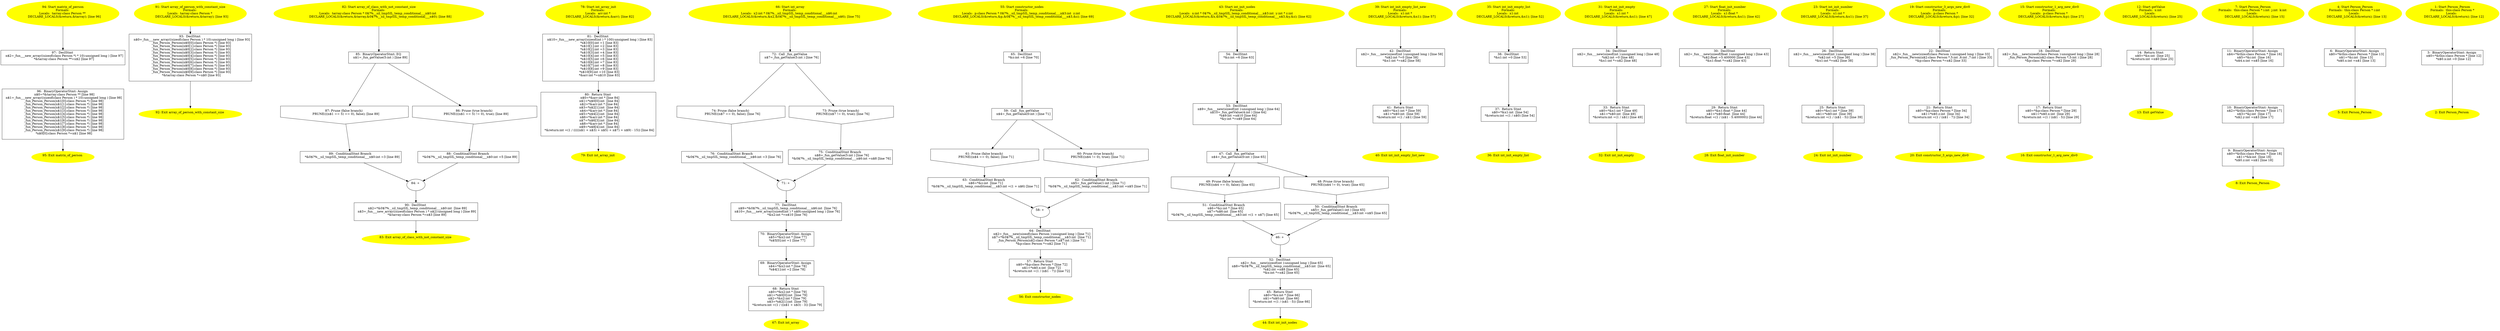 /* @generated */
digraph iCFG {
97 [label="97:  DeclStmt \n   n$2=_fun___new_array((sizeof(class Person *) * 10):unsigned long ) [line 97]\n  *&tarray:class Person **=n$2 [line 97]\n " shape="box"]
	

	 97 -> 96 ;
96 [label="96:  BinaryOperatorStmt: Assign \n   n$0=*&tarray:class Person ** [line 98]\n  n$1=_fun___new_array((sizeof(class Person ) * 10):unsigned long ) [line 98]\n  _fun_Person_Person(n$1[0]:class Person *) [line 98]\n  _fun_Person_Person(n$1[1]:class Person *) [line 98]\n  _fun_Person_Person(n$1[2]:class Person *) [line 98]\n  _fun_Person_Person(n$1[3]:class Person *) [line 98]\n  _fun_Person_Person(n$1[4]:class Person *) [line 98]\n  _fun_Person_Person(n$1[5]:class Person *) [line 98]\n  _fun_Person_Person(n$1[6]:class Person *) [line 98]\n  _fun_Person_Person(n$1[7]:class Person *) [line 98]\n  _fun_Person_Person(n$1[8]:class Person *) [line 98]\n  _fun_Person_Person(n$1[9]:class Person *) [line 98]\n  *n$0[0]:class Person *=n$1 [line 98]\n " shape="box"]
	

	 96 -> 95 ;
95 [label="95: Exit matrix_of_person \n  " color=yellow style=filled]
	

94 [label="94: Start matrix_of_person\nFormals: \nLocals:  tarray:class Person ** \n   DECLARE_LOCALS(&return,&tarray); [line 96]\n " color=yellow style=filled]
	

	 94 -> 97 ;
93 [label="93:  DeclStmt \n   n$0=_fun___new_array((sizeof(class Person ) * 10):unsigned long ) [line 93]\n  _fun_Person_Person(n$0[0]:class Person *) [line 93]\n  _fun_Person_Person(n$0[1]:class Person *) [line 93]\n  _fun_Person_Person(n$0[2]:class Person *) [line 93]\n  _fun_Person_Person(n$0[3]:class Person *) [line 93]\n  _fun_Person_Person(n$0[4]:class Person *) [line 93]\n  _fun_Person_Person(n$0[5]:class Person *) [line 93]\n  _fun_Person_Person(n$0[6]:class Person *) [line 93]\n  _fun_Person_Person(n$0[7]:class Person *) [line 93]\n  _fun_Person_Person(n$0[8]:class Person *) [line 93]\n  _fun_Person_Person(n$0[9]:class Person *) [line 93]\n  *&tarray:class Person *=n$0 [line 93]\n " shape="box"]
	

	 93 -> 92 ;
92 [label="92: Exit array_of_person_with_constant_size \n  " color=yellow style=filled]
	

91 [label="91: Start array_of_person_with_constant_size\nFormals: \nLocals:  tarray:class Person * \n   DECLARE_LOCALS(&return,&tarray); [line 93]\n " color=yellow style=filled]
	

	 91 -> 93 ;
90 [label="90:  DeclStmt \n   n$2=*&0$?%__sil_tmpSIL_temp_conditional___n$0:int  [line 89]\n  n$3=_fun___new_array((sizeof(class Person ) * n$2):unsigned long ) [line 89]\n  *&tarray:class Person *=n$3 [line 89]\n " shape="box"]
	

	 90 -> 83 ;
89 [label="89:  ConditinalStmt Branch \n   *&0$?%__sil_tmpSIL_temp_conditional___n$0:int =3 [line 89]\n " shape="box"]
	

	 89 -> 84 ;
88 [label="88:  ConditinalStmt Branch \n   *&0$?%__sil_tmpSIL_temp_conditional___n$0:int =5 [line 89]\n " shape="box"]
	

	 88 -> 84 ;
87 [label="87: Prune (false branch) \n   PRUNE(((n$1 == 5) == 0), false); [line 89]\n " shape="invhouse"]
	

	 87 -> 89 ;
86 [label="86: Prune (true branch) \n   PRUNE(((n$1 == 5) != 0), true); [line 89]\n " shape="invhouse"]
	

	 86 -> 88 ;
85 [label="85:  BinaryOperatorStmt: EQ \n   n$1=_fun_getValue(5:int ) [line 89]\n " shape="box"]
	

	 85 -> 86 ;
	 85 -> 87 ;
84 [label="84: + \n  " ]
	

	 84 -> 90 ;
83 [label="83: Exit array_of_class_with_not_constant_size \n  " color=yellow style=filled]
	

82 [label="82: Start array_of_class_with_not_constant_size\nFormals: \nLocals:  tarray:class Person * 0$?%__sil_tmpSIL_temp_conditional___n$0:int  \n   DECLARE_LOCALS(&return,&tarray,&0$?%__sil_tmpSIL_temp_conditional___n$0); [line 88]\n " color=yellow style=filled]
	

	 82 -> 85 ;
81 [label="81:  DeclStmt \n   n$10=_fun___new_array((sizeof(int ) * 100):unsigned long ) [line 83]\n  *n$10[0]:int =1 [line 83]\n  *n$10[1]:int =2 [line 83]\n  *n$10[2]:int =3 [line 83]\n  *n$10[3]:int =4 [line 83]\n  *n$10[4]:int =5 [line 83]\n  *n$10[5]:int =6 [line 83]\n  *n$10[6]:int =7 [line 83]\n  *n$10[7]:int =8 [line 83]\n  *n$10[8]:int =9 [line 83]\n  *n$10[9]:int =10 [line 83]\n  *&arr:int *=n$10 [line 83]\n " shape="box"]
	

	 81 -> 80 ;
80 [label="80:  Return Stmt \n   n$0=*&arr:int * [line 84]\n  n$1=*n$0[0]:int  [line 84]\n  n$2=*&arr:int * [line 84]\n  n$3=*n$2[1]:int  [line 84]\n  n$4=*&arr:int * [line 84]\n  n$5=*n$4[2]:int  [line 84]\n  n$6=*&arr:int * [line 84]\n  n$7=*n$6[3]:int  [line 84]\n  n$8=*&arr:int * [line 84]\n  n$9=*n$8[4]:int  [line 84]\n  *&return:int =(1 / (((((n$1 + n$3) + n$5) + n$7) + n$9) - 15)) [line 84]\n " shape="box"]
	

	 80 -> 79 ;
79 [label="79: Exit int_array_init \n  " color=yellow style=filled]
	

78 [label="78: Start int_array_init\nFormals: \nLocals:  arr:int * \n   DECLARE_LOCALS(&return,&arr); [line 82]\n " color=yellow style=filled]
	

	 78 -> 81 ;
77 [label="77:  DeclStmt \n   n$9=*&0$?%__sil_tmpSIL_temp_conditional___n$6:int  [line 76]\n  n$10=_fun___new_array((sizeof(int ) * n$9):unsigned long ) [line 76]\n  *&x2:int *=n$10 [line 76]\n " shape="box"]
	

	 77 -> 70 ;
76 [label="76:  ConditinalStmt Branch \n   *&0$?%__sil_tmpSIL_temp_conditional___n$6:int =3 [line 76]\n " shape="box"]
	

	 76 -> 71 ;
75 [label="75:  ConditinalStmt Branch \n   n$8=_fun_getValue(5:int ) [line 76]\n  *&0$?%__sil_tmpSIL_temp_conditional___n$6:int =n$8 [line 76]\n " shape="box"]
	

	 75 -> 71 ;
74 [label="74: Prune (false branch) \n   PRUNE((n$7 == 0), false); [line 76]\n " shape="invhouse"]
	

	 74 -> 76 ;
73 [label="73: Prune (true branch) \n   PRUNE((n$7 != 0), true); [line 76]\n " shape="invhouse"]
	

	 73 -> 75 ;
72 [label="72:  Call _fun_getValue \n   n$7=_fun_getValue(5:int ) [line 76]\n " shape="box"]
	

	 72 -> 73 ;
	 72 -> 74 ;
71 [label="71: + \n  " ]
	

	 71 -> 77 ;
70 [label="70:  BinaryOperatorStmt: Assign \n   n$5=*&x2:int * [line 77]\n  *n$5[0]:int =1 [line 77]\n " shape="box"]
	

	 70 -> 69 ;
69 [label="69:  BinaryOperatorStmt: Assign \n   n$4=*&x2:int * [line 78]\n  *n$4[1]:int =2 [line 78]\n " shape="box"]
	

	 69 -> 68 ;
68 [label="68:  Return Stmt \n   n$0=*&x2:int * [line 79]\n  n$1=*n$0[0]:int  [line 79]\n  n$2=*&x2:int * [line 79]\n  n$3=*n$2[1]:int  [line 79]\n  *&return:int =(1 / ((n$1 + n$3) - 3)) [line 79]\n " shape="box"]
	

	 68 -> 67 ;
67 [label="67: Exit int_array \n  " color=yellow style=filled]
	

66 [label="66: Start int_array\nFormals: \nLocals:  x2:int * 0$?%__sil_tmpSIL_temp_conditional___n$6:int  \n   DECLARE_LOCALS(&return,&x2,&0$?%__sil_tmpSIL_temp_conditional___n$6); [line 75]\n " color=yellow style=filled]
	

	 66 -> 72 ;
65 [label="65:  DeclStmt \n   *&z:int =6 [line 70]\n " shape="box"]
	

	 65 -> 59 ;
64 [label="64:  DeclStmt \n   n$2=_fun___new(sizeof(class Person ):unsigned long ) [line 71]\n  n$7=*&0$?%__sil_tmpSIL_temp_conditional___n$3:int  [line 71]\n  _fun_Person_Person(n$2:class Person *,n$7:int ) [line 71]\n  *&p:class Person *=n$2 [line 71]\n " shape="box"]
	

	 64 -> 57 ;
63 [label="63:  ConditinalStmt Branch \n   n$6=*&z:int  [line 71]\n  *&0$?%__sil_tmpSIL_temp_conditional___n$3:int =(1 + n$6) [line 71]\n " shape="box"]
	

	 63 -> 58 ;
62 [label="62:  ConditinalStmt Branch \n   n$5=_fun_getValue(1:int ) [line 71]\n  *&0$?%__sil_tmpSIL_temp_conditional___n$3:int =n$5 [line 71]\n " shape="box"]
	

	 62 -> 58 ;
61 [label="61: Prune (false branch) \n   PRUNE((n$4 == 0), false); [line 71]\n " shape="invhouse"]
	

	 61 -> 63 ;
60 [label="60: Prune (true branch) \n   PRUNE((n$4 != 0), true); [line 71]\n " shape="invhouse"]
	

	 60 -> 62 ;
59 [label="59:  Call _fun_getValue \n   n$4=_fun_getValue(0:int ) [line 71]\n " shape="box"]
	

	 59 -> 60 ;
	 59 -> 61 ;
58 [label="58: + \n  " ]
	

	 58 -> 64 ;
57 [label="57:  Return Stmt \n   n$0=*&p:class Person * [line 72]\n  n$1=*n$0.x:int  [line 72]\n  *&return:int =(1 / (n$1 - 7)) [line 72]\n " shape="box"]
	

	 57 -> 56 ;
56 [label="56: Exit constructor_nodes \n  " color=yellow style=filled]
	

55 [label="55: Start constructor_nodes\nFormals: \nLocals:  p:class Person * 0$?%__sil_tmpSIL_temp_conditional___n$3:int  z:int  \n   DECLARE_LOCALS(&return,&p,&0$?%__sil_tmpSIL_temp_conditional___n$3,&z); [line 69]\n " color=yellow style=filled]
	

	 55 -> 65 ;
54 [label="54:  DeclStmt \n   *&z:int =6 [line 63]\n " shape="box"]
	

	 54 -> 53 ;
53 [label="53:  DeclStmt \n   n$9=_fun___new(sizeof(int ):unsigned long ) [line 64]\n  n$10=_fun_getValue(4:int ) [line 64]\n  *n$9:int =n$10 [line 64]\n  *&y:int *=n$9 [line 64]\n " shape="box"]
	

	 53 -> 47 ;
52 [label="52:  DeclStmt \n   n$2=_fun___new(sizeof(int ):unsigned long ) [line 65]\n  n$8=*&0$?%__sil_tmpSIL_temp_conditional___n$3:int  [line 65]\n  *n$2:int =n$8 [line 65]\n  *&x:int *=n$2 [line 65]\n " shape="box"]
	

	 52 -> 45 ;
51 [label="51:  ConditinalStmt Branch \n   n$6=*&y:int * [line 65]\n  n$7=*n$6:int  [line 65]\n  *&0$?%__sil_tmpSIL_temp_conditional___n$3:int =(1 + n$7) [line 65]\n " shape="box"]
	

	 51 -> 46 ;
50 [label="50:  ConditinalStmt Branch \n   n$5=_fun_getValue(1:int ) [line 65]\n  *&0$?%__sil_tmpSIL_temp_conditional___n$3:int =n$5 [line 65]\n " shape="box"]
	

	 50 -> 46 ;
49 [label="49: Prune (false branch) \n   PRUNE((n$4 == 0), false); [line 65]\n " shape="invhouse"]
	

	 49 -> 51 ;
48 [label="48: Prune (true branch) \n   PRUNE((n$4 != 0), true); [line 65]\n " shape="invhouse"]
	

	 48 -> 50 ;
47 [label="47:  Call _fun_getValue \n   n$4=_fun_getValue(0:int ) [line 65]\n " shape="box"]
	

	 47 -> 48 ;
	 47 -> 49 ;
46 [label="46: + \n  " ]
	

	 46 -> 52 ;
45 [label="45:  Return Stmt \n   n$0=*&x:int * [line 66]\n  n$1=*n$0:int  [line 66]\n  *&return:int =(1 / (n$1 - 5)) [line 66]\n " shape="box"]
	

	 45 -> 44 ;
44 [label="44: Exit int_init_nodes \n  " color=yellow style=filled]
	

43 [label="43: Start int_init_nodes\nFormals: \nLocals:  x:int * 0$?%__sil_tmpSIL_temp_conditional___n$3:int  y:int * z:int  \n   DECLARE_LOCALS(&return,&x,&0$?%__sil_tmpSIL_temp_conditional___n$3,&y,&z); [line 62]\n " color=yellow style=filled]
	

	 43 -> 54 ;
42 [label="42:  DeclStmt \n   n$2=_fun___new(sizeof(int ):unsigned long ) [line 58]\n  *n$2:int *=0 [line 58]\n  *&x1:int *=n$2 [line 58]\n " shape="box"]
	

	 42 -> 41 ;
41 [label="41:  Return Stmt \n   n$0=*&x1:int * [line 59]\n  n$1=*n$0:int  [line 59]\n  *&return:int =(1 / n$1) [line 59]\n " shape="box"]
	

	 41 -> 40 ;
40 [label="40: Exit int_init_empty_list_new \n  " color=yellow style=filled]
	

39 [label="39: Start int_init_empty_list_new\nFormals: \nLocals:  x1:int * \n   DECLARE_LOCALS(&return,&x1); [line 57]\n " color=yellow style=filled]
	

	 39 -> 42 ;
38 [label="38:  DeclStmt \n   *&x1:int =0 [line 53]\n " shape="box"]
	

	 38 -> 37 ;
37 [label="37:  Return Stmt \n   n$0=*&x1:int  [line 54]\n  *&return:int =(1 / n$0) [line 54]\n " shape="box"]
	

	 37 -> 36 ;
36 [label="36: Exit int_init_empty_list \n  " color=yellow style=filled]
	

35 [label="35: Start int_init_empty_list\nFormals: \nLocals:  x1:int  \n   DECLARE_LOCALS(&return,&x1); [line 52]\n " color=yellow style=filled]
	

	 35 -> 38 ;
34 [label="34:  DeclStmt \n   n$2=_fun___new(sizeof(int ):unsigned long ) [line 48]\n  *n$2:int =0 [line 48]\n  *&x1:int *=n$2 [line 48]\n " shape="box"]
	

	 34 -> 33 ;
33 [label="33:  Return Stmt \n   n$0=*&x1:int * [line 49]\n  n$1=*n$0:int  [line 49]\n  *&return:int =(1 / n$1) [line 49]\n " shape="box"]
	

	 33 -> 32 ;
32 [label="32: Exit int_init_empty \n  " color=yellow style=filled]
	

31 [label="31: Start int_init_empty\nFormals: \nLocals:  x1:int * \n   DECLARE_LOCALS(&return,&x1); [line 47]\n " color=yellow style=filled]
	

	 31 -> 34 ;
30 [label="30:  DeclStmt \n   n$2=_fun___new(sizeof(float ):unsigned long ) [line 43]\n  *n$2:float =5.400000 [line 43]\n  *&x1:float *=n$2 [line 43]\n " shape="box"]
	

	 30 -> 29 ;
29 [label="29:  Return Stmt \n   n$0=*&x1:float * [line 44]\n  n$1=*n$0:float  [line 44]\n  *&return:float =(1 / (n$1 - 5.400000)) [line 44]\n " shape="box"]
	

	 29 -> 28 ;
28 [label="28: Exit float_init_number \n  " color=yellow style=filled]
	

27 [label="27: Start float_init_number\nFormals: \nLocals:  x1:float * \n   DECLARE_LOCALS(&return,&x1); [line 42]\n " color=yellow style=filled]
	

	 27 -> 30 ;
26 [label="26:  DeclStmt \n   n$2=_fun___new(sizeof(int ):unsigned long ) [line 38]\n  *n$2:int =5 [line 38]\n  *&x1:int *=n$2 [line 38]\n " shape="box"]
	

	 26 -> 25 ;
25 [label="25:  Return Stmt \n   n$0=*&x1:int * [line 39]\n  n$1=*n$0:int  [line 39]\n  *&return:int =(1 / (n$1 - 5)) [line 39]\n " shape="box"]
	

	 25 -> 24 ;
24 [label="24: Exit int_init_number \n  " color=yellow style=filled]
	

23 [label="23: Start int_init_number\nFormals: \nLocals:  x1:int * \n   DECLARE_LOCALS(&return,&x1); [line 37]\n " color=yellow style=filled]
	

	 23 -> 26 ;
22 [label="22:  DeclStmt \n   n$2=_fun___new(sizeof(class Person ):unsigned long ) [line 33]\n  _fun_Person_Person(n$2:class Person *,5:int ,6:int ,7:int ) [line 33]\n  *&p:class Person *=n$2 [line 33]\n " shape="box"]
	

	 22 -> 21 ;
21 [label="21:  Return Stmt \n   n$0=*&p:class Person * [line 34]\n  n$1=*n$0.z:int  [line 34]\n  *&return:int =(1 / (n$1 - 7)) [line 34]\n " shape="box"]
	

	 21 -> 20 ;
20 [label="20: Exit constructor_3_args_new_div0 \n  " color=yellow style=filled]
	

19 [label="19: Start constructor_3_args_new_div0\nFormals: \nLocals:  p:class Person * \n   DECLARE_LOCALS(&return,&p); [line 32]\n " color=yellow style=filled]
	

	 19 -> 22 ;
18 [label="18:  DeclStmt \n   n$2=_fun___new(sizeof(class Person ):unsigned long ) [line 28]\n  _fun_Person_Person(n$2:class Person *,5:int ) [line 28]\n  *&p:class Person *=n$2 [line 28]\n " shape="box"]
	

	 18 -> 17 ;
17 [label="17:  Return Stmt \n   n$0=*&p:class Person * [line 29]\n  n$1=*n$0.x:int  [line 29]\n  *&return:int =(1 / (n$1 - 5)) [line 29]\n " shape="box"]
	

	 17 -> 16 ;
16 [label="16: Exit constructor_1_arg_new_div0 \n  " color=yellow style=filled]
	

15 [label="15: Start constructor_1_arg_new_div0\nFormals: \nLocals:  p:class Person * \n   DECLARE_LOCALS(&return,&p); [line 27]\n " color=yellow style=filled]
	

	 15 -> 18 ;
14 [label="14:  Return Stmt \n   n$0=*&x:int  [line 25]\n  *&return:int =n$0 [line 25]\n " shape="box"]
	

	 14 -> 13 ;
13 [label="13: Exit getValue \n  " color=yellow style=filled]
	

12 [label="12: Start getValue\nFormals:  x:int \nLocals:  \n   DECLARE_LOCALS(&return); [line 25]\n " color=yellow style=filled]
	

	 12 -> 14 ;
11 [label="11:  BinaryOperatorStmt: Assign \n   n$4=*&this:class Person * [line 16]\n  n$5=*&i:int  [line 16]\n  *n$4.x:int =n$5 [line 16]\n " shape="box"]
	

	 11 -> 10 ;
10 [label="10:  BinaryOperatorStmt: Assign \n   n$2=*&this:class Person * [line 17]\n  n$3=*&j:int  [line 17]\n  *n$2.y:int =n$3 [line 17]\n " shape="box"]
	

	 10 -> 9 ;
9 [label="9:  BinaryOperatorStmt: Assign \n   n$0=*&this:class Person * [line 18]\n  n$1=*&k:int  [line 18]\n  *n$0.z:int =n$1 [line 18]\n " shape="box"]
	

	 9 -> 8 ;
8 [label="8: Exit Person_Person \n  " color=yellow style=filled]
	

7 [label="7: Start Person_Person\nFormals:  this:class Person * i:int  j:int  k:int \nLocals:  \n   DECLARE_LOCALS(&return); [line 15]\n " color=yellow style=filled]
	

	 7 -> 11 ;
6 [label="6:  BinaryOperatorStmt: Assign \n   n$0=*&this:class Person * [line 13]\n  n$1=*&i:int  [line 13]\n  *n$0.x:int =n$1 [line 13]\n " shape="box"]
	

	 6 -> 5 ;
5 [label="5: Exit Person_Person \n  " color=yellow style=filled]
	

4 [label="4: Start Person_Person\nFormals:  this:class Person * i:int \nLocals:  \n   DECLARE_LOCALS(&return); [line 13]\n " color=yellow style=filled]
	

	 4 -> 6 ;
3 [label="3:  BinaryOperatorStmt: Assign \n   n$0=*&this:class Person * [line 12]\n  *n$0.x:int =0 [line 12]\n " shape="box"]
	

	 3 -> 2 ;
2 [label="2: Exit Person_Person \n  " color=yellow style=filled]
	

1 [label="1: Start Person_Person\nFormals:  this:class Person *\nLocals:  \n   DECLARE_LOCALS(&return); [line 12]\n " color=yellow style=filled]
	

	 1 -> 3 ;
}

